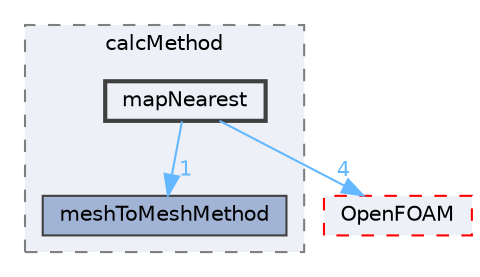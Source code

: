 digraph "src/sampling/meshToMesh/calcMethod/mapNearest"
{
 // LATEX_PDF_SIZE
  bgcolor="transparent";
  edge [fontname=Helvetica,fontsize=10,labelfontname=Helvetica,labelfontsize=10];
  node [fontname=Helvetica,fontsize=10,shape=box,height=0.2,width=0.4];
  compound=true
  subgraph clusterdir_1bf0885e90ae4cc13a20a3c254c3cfca {
    graph [ bgcolor="#edf0f7", pencolor="grey50", label="calcMethod", fontname=Helvetica,fontsize=10 style="filled,dashed", URL="dir_1bf0885e90ae4cc13a20a3c254c3cfca.html",tooltip=""]
  dir_a511df774912171ea0747db0caac1f29 [label="meshToMeshMethod", fillcolor="#a2b4d6", color="grey25", style="filled", URL="dir_a511df774912171ea0747db0caac1f29.html",tooltip=""];
  dir_2364b0b92656e6298789862f78ced687 [label="mapNearest", fillcolor="#edf0f7", color="grey25", style="filled,bold", URL="dir_2364b0b92656e6298789862f78ced687.html",tooltip=""];
  }
  dir_c5473ff19b20e6ec4dfe5c310b3778a8 [label="OpenFOAM", fillcolor="#edf0f7", color="red", style="filled,dashed", URL="dir_c5473ff19b20e6ec4dfe5c310b3778a8.html",tooltip=""];
  dir_2364b0b92656e6298789862f78ced687->dir_a511df774912171ea0747db0caac1f29 [headlabel="1", labeldistance=1.5 headhref="dir_002298_002381.html" href="dir_002298_002381.html" color="steelblue1" fontcolor="steelblue1"];
  dir_2364b0b92656e6298789862f78ced687->dir_c5473ff19b20e6ec4dfe5c310b3778a8 [headlabel="4", labeldistance=1.5 headhref="dir_002298_002695.html" href="dir_002298_002695.html" color="steelblue1" fontcolor="steelblue1"];
}
